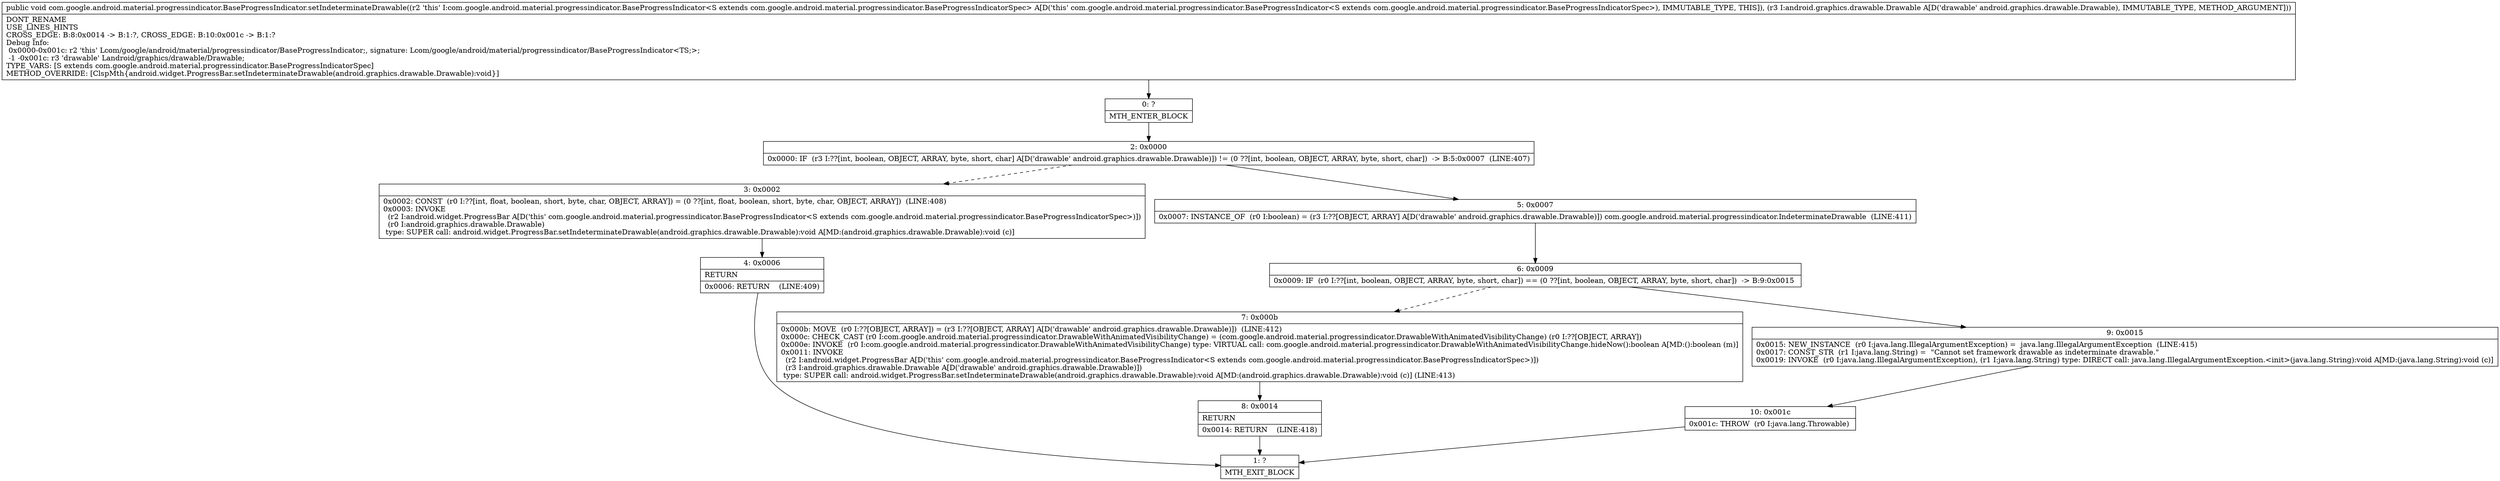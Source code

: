 digraph "CFG forcom.google.android.material.progressindicator.BaseProgressIndicator.setIndeterminateDrawable(Landroid\/graphics\/drawable\/Drawable;)V" {
Node_0 [shape=record,label="{0\:\ ?|MTH_ENTER_BLOCK\l}"];
Node_2 [shape=record,label="{2\:\ 0x0000|0x0000: IF  (r3 I:??[int, boolean, OBJECT, ARRAY, byte, short, char] A[D('drawable' android.graphics.drawable.Drawable)]) != (0 ??[int, boolean, OBJECT, ARRAY, byte, short, char])  \-\> B:5:0x0007  (LINE:407)\l}"];
Node_3 [shape=record,label="{3\:\ 0x0002|0x0002: CONST  (r0 I:??[int, float, boolean, short, byte, char, OBJECT, ARRAY]) = (0 ??[int, float, boolean, short, byte, char, OBJECT, ARRAY])  (LINE:408)\l0x0003: INVOKE  \l  (r2 I:android.widget.ProgressBar A[D('this' com.google.android.material.progressindicator.BaseProgressIndicator\<S extends com.google.android.material.progressindicator.BaseProgressIndicatorSpec\>)])\l  (r0 I:android.graphics.drawable.Drawable)\l type: SUPER call: android.widget.ProgressBar.setIndeterminateDrawable(android.graphics.drawable.Drawable):void A[MD:(android.graphics.drawable.Drawable):void (c)]\l}"];
Node_4 [shape=record,label="{4\:\ 0x0006|RETURN\l|0x0006: RETURN    (LINE:409)\l}"];
Node_1 [shape=record,label="{1\:\ ?|MTH_EXIT_BLOCK\l}"];
Node_5 [shape=record,label="{5\:\ 0x0007|0x0007: INSTANCE_OF  (r0 I:boolean) = (r3 I:??[OBJECT, ARRAY] A[D('drawable' android.graphics.drawable.Drawable)]) com.google.android.material.progressindicator.IndeterminateDrawable  (LINE:411)\l}"];
Node_6 [shape=record,label="{6\:\ 0x0009|0x0009: IF  (r0 I:??[int, boolean, OBJECT, ARRAY, byte, short, char]) == (0 ??[int, boolean, OBJECT, ARRAY, byte, short, char])  \-\> B:9:0x0015 \l}"];
Node_7 [shape=record,label="{7\:\ 0x000b|0x000b: MOVE  (r0 I:??[OBJECT, ARRAY]) = (r3 I:??[OBJECT, ARRAY] A[D('drawable' android.graphics.drawable.Drawable)])  (LINE:412)\l0x000c: CHECK_CAST (r0 I:com.google.android.material.progressindicator.DrawableWithAnimatedVisibilityChange) = (com.google.android.material.progressindicator.DrawableWithAnimatedVisibilityChange) (r0 I:??[OBJECT, ARRAY]) \l0x000e: INVOKE  (r0 I:com.google.android.material.progressindicator.DrawableWithAnimatedVisibilityChange) type: VIRTUAL call: com.google.android.material.progressindicator.DrawableWithAnimatedVisibilityChange.hideNow():boolean A[MD:():boolean (m)]\l0x0011: INVOKE  \l  (r2 I:android.widget.ProgressBar A[D('this' com.google.android.material.progressindicator.BaseProgressIndicator\<S extends com.google.android.material.progressindicator.BaseProgressIndicatorSpec\>)])\l  (r3 I:android.graphics.drawable.Drawable A[D('drawable' android.graphics.drawable.Drawable)])\l type: SUPER call: android.widget.ProgressBar.setIndeterminateDrawable(android.graphics.drawable.Drawable):void A[MD:(android.graphics.drawable.Drawable):void (c)] (LINE:413)\l}"];
Node_8 [shape=record,label="{8\:\ 0x0014|RETURN\l|0x0014: RETURN    (LINE:418)\l}"];
Node_9 [shape=record,label="{9\:\ 0x0015|0x0015: NEW_INSTANCE  (r0 I:java.lang.IllegalArgumentException) =  java.lang.IllegalArgumentException  (LINE:415)\l0x0017: CONST_STR  (r1 I:java.lang.String) =  \"Cannot set framework drawable as indeterminate drawable.\" \l0x0019: INVOKE  (r0 I:java.lang.IllegalArgumentException), (r1 I:java.lang.String) type: DIRECT call: java.lang.IllegalArgumentException.\<init\>(java.lang.String):void A[MD:(java.lang.String):void (c)]\l}"];
Node_10 [shape=record,label="{10\:\ 0x001c|0x001c: THROW  (r0 I:java.lang.Throwable) \l}"];
MethodNode[shape=record,label="{public void com.google.android.material.progressindicator.BaseProgressIndicator.setIndeterminateDrawable((r2 'this' I:com.google.android.material.progressindicator.BaseProgressIndicator\<S extends com.google.android.material.progressindicator.BaseProgressIndicatorSpec\> A[D('this' com.google.android.material.progressindicator.BaseProgressIndicator\<S extends com.google.android.material.progressindicator.BaseProgressIndicatorSpec\>), IMMUTABLE_TYPE, THIS]), (r3 I:android.graphics.drawable.Drawable A[D('drawable' android.graphics.drawable.Drawable), IMMUTABLE_TYPE, METHOD_ARGUMENT]))  | DONT_RENAME\lUSE_LINES_HINTS\lCROSS_EDGE: B:8:0x0014 \-\> B:1:?, CROSS_EDGE: B:10:0x001c \-\> B:1:?\lDebug Info:\l  0x0000\-0x001c: r2 'this' Lcom\/google\/android\/material\/progressindicator\/BaseProgressIndicator;, signature: Lcom\/google\/android\/material\/progressindicator\/BaseProgressIndicator\<TS;\>;\l  \-1 \-0x001c: r3 'drawable' Landroid\/graphics\/drawable\/Drawable;\lTYPE_VARS: [S extends com.google.android.material.progressindicator.BaseProgressIndicatorSpec]\lMETHOD_OVERRIDE: [ClspMth\{android.widget.ProgressBar.setIndeterminateDrawable(android.graphics.drawable.Drawable):void\}]\l}"];
MethodNode -> Node_0;Node_0 -> Node_2;
Node_2 -> Node_3[style=dashed];
Node_2 -> Node_5;
Node_3 -> Node_4;
Node_4 -> Node_1;
Node_5 -> Node_6;
Node_6 -> Node_7[style=dashed];
Node_6 -> Node_9;
Node_7 -> Node_8;
Node_8 -> Node_1;
Node_9 -> Node_10;
Node_10 -> Node_1;
}

